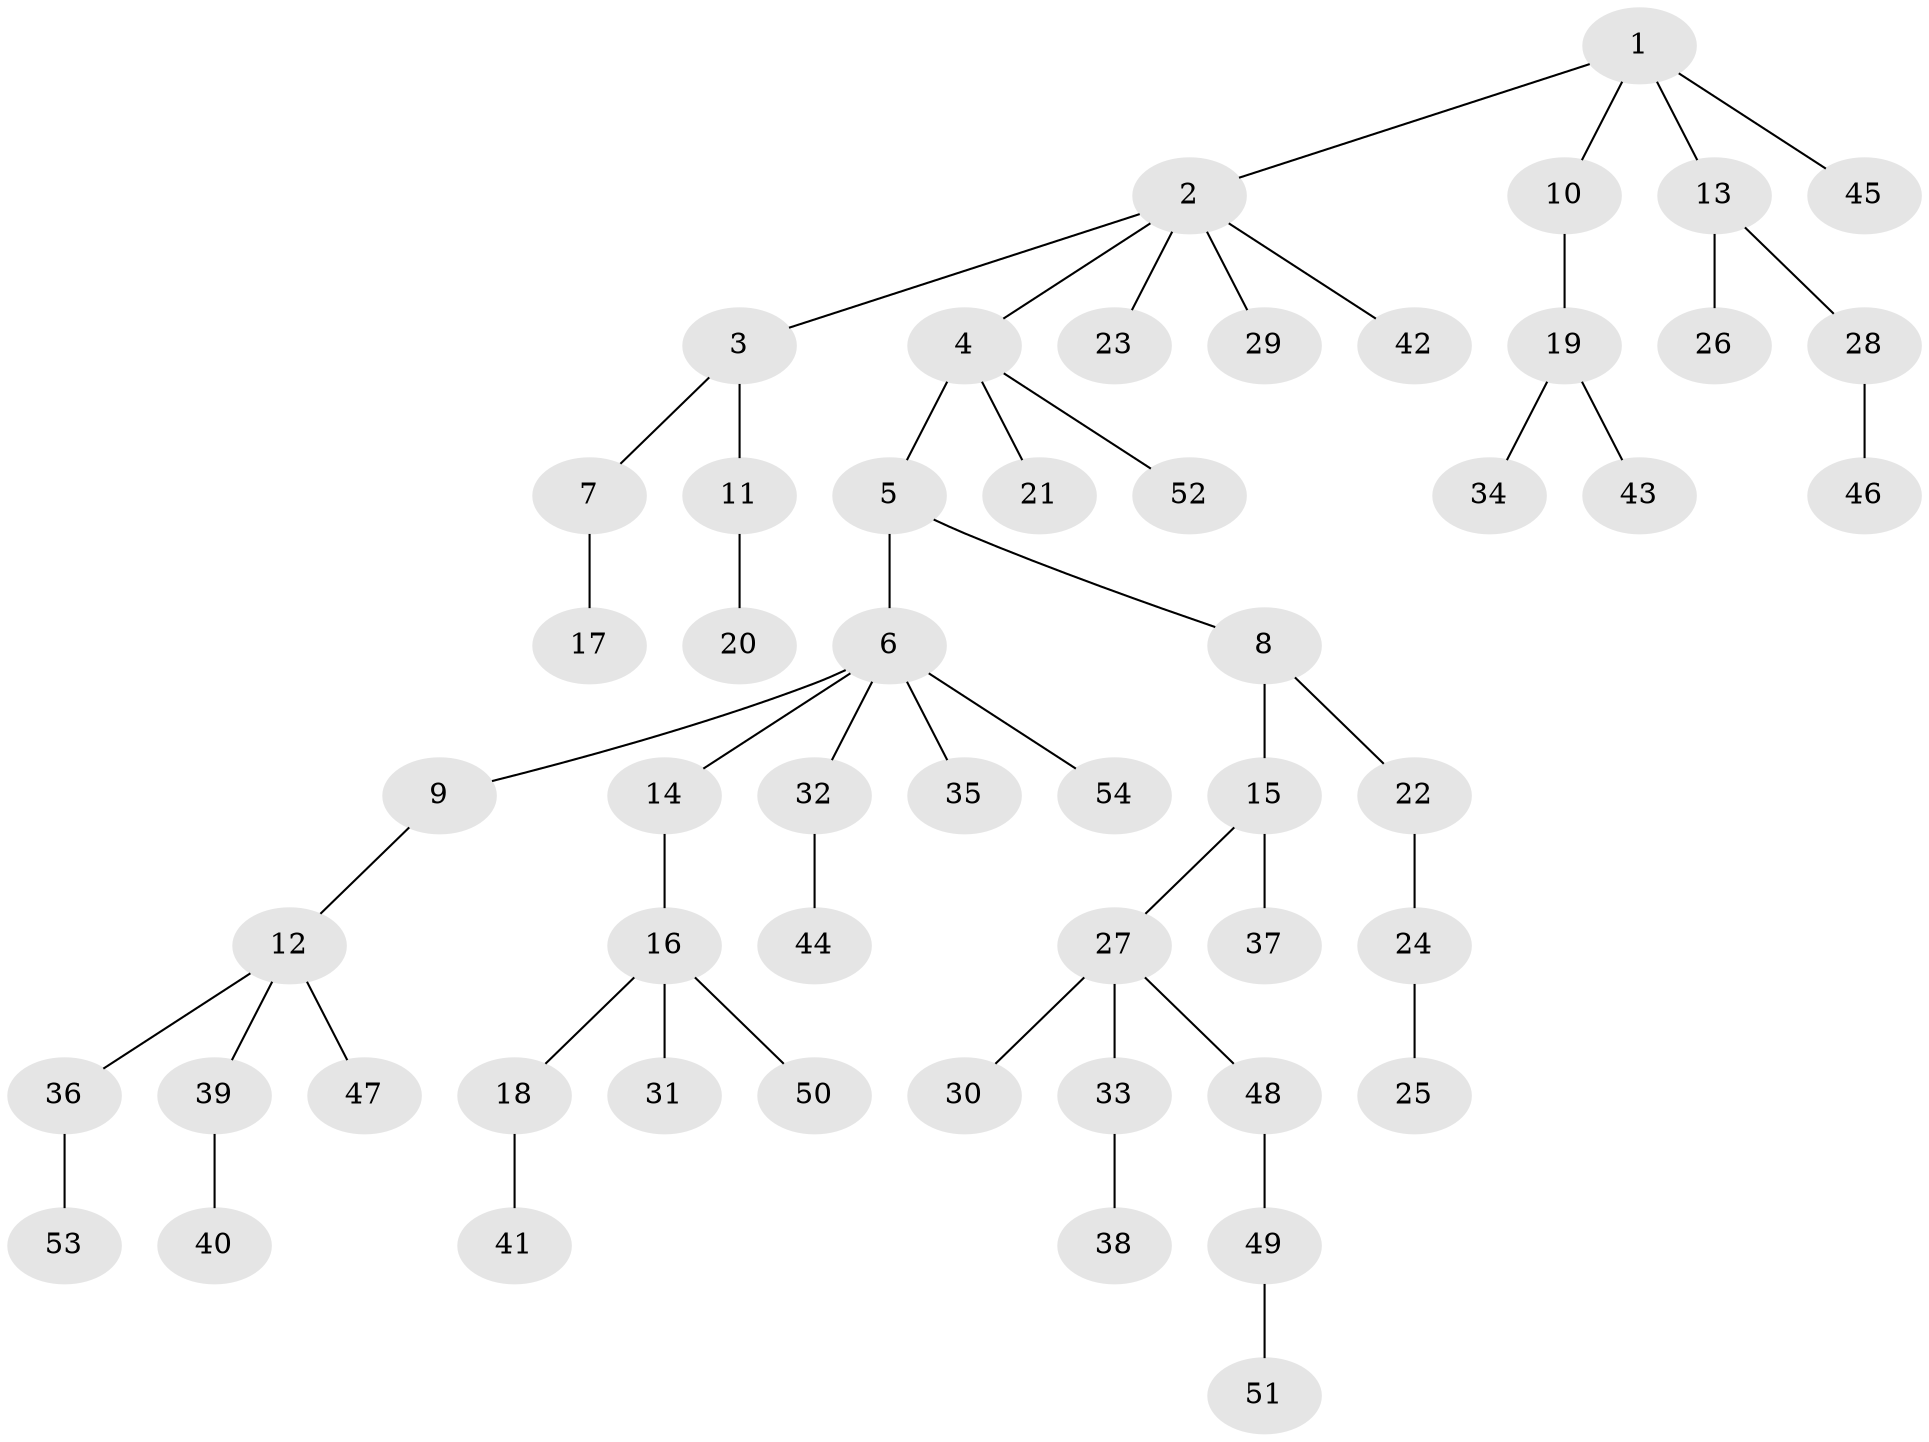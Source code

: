 // Generated by graph-tools (version 1.1) at 2025/50/03/09/25 03:50:16]
// undirected, 54 vertices, 53 edges
graph export_dot {
graph [start="1"]
  node [color=gray90,style=filled];
  1;
  2;
  3;
  4;
  5;
  6;
  7;
  8;
  9;
  10;
  11;
  12;
  13;
  14;
  15;
  16;
  17;
  18;
  19;
  20;
  21;
  22;
  23;
  24;
  25;
  26;
  27;
  28;
  29;
  30;
  31;
  32;
  33;
  34;
  35;
  36;
  37;
  38;
  39;
  40;
  41;
  42;
  43;
  44;
  45;
  46;
  47;
  48;
  49;
  50;
  51;
  52;
  53;
  54;
  1 -- 2;
  1 -- 10;
  1 -- 13;
  1 -- 45;
  2 -- 3;
  2 -- 4;
  2 -- 23;
  2 -- 29;
  2 -- 42;
  3 -- 7;
  3 -- 11;
  4 -- 5;
  4 -- 21;
  4 -- 52;
  5 -- 6;
  5 -- 8;
  6 -- 9;
  6 -- 14;
  6 -- 32;
  6 -- 35;
  6 -- 54;
  7 -- 17;
  8 -- 15;
  8 -- 22;
  9 -- 12;
  10 -- 19;
  11 -- 20;
  12 -- 36;
  12 -- 39;
  12 -- 47;
  13 -- 26;
  13 -- 28;
  14 -- 16;
  15 -- 27;
  15 -- 37;
  16 -- 18;
  16 -- 31;
  16 -- 50;
  18 -- 41;
  19 -- 34;
  19 -- 43;
  22 -- 24;
  24 -- 25;
  27 -- 30;
  27 -- 33;
  27 -- 48;
  28 -- 46;
  32 -- 44;
  33 -- 38;
  36 -- 53;
  39 -- 40;
  48 -- 49;
  49 -- 51;
}
